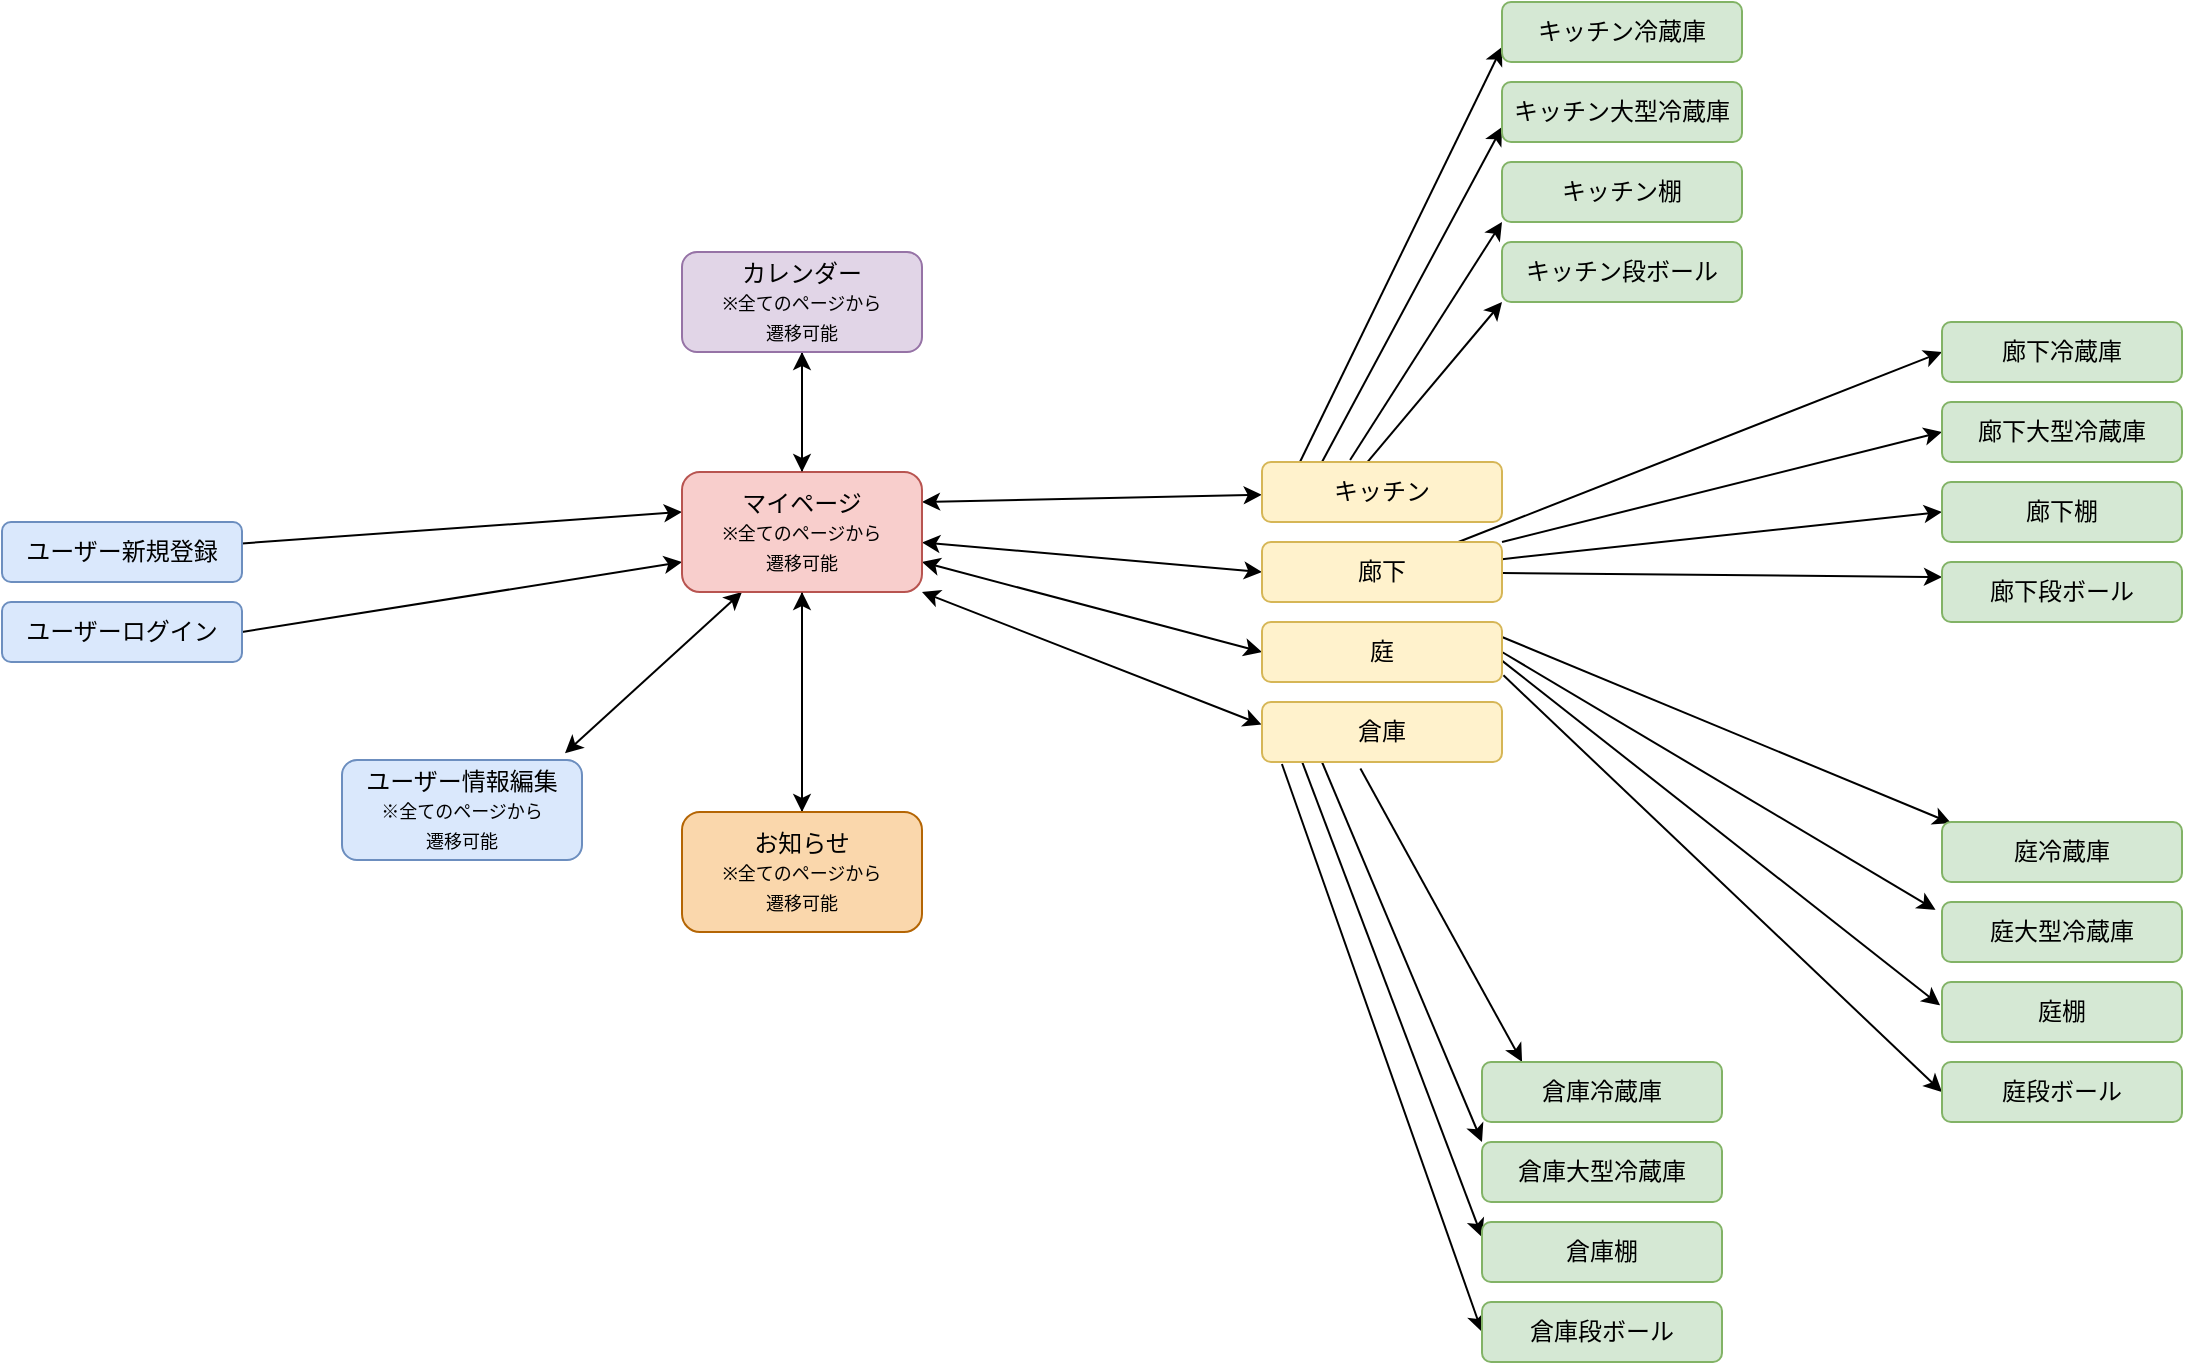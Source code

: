 <mxfile>
    <diagram id="8UmahZsAdo8N1_eNXKnG" name="ページ1">
        <mxGraphModel dx="955" dy="932" grid="1" gridSize="10" guides="1" tooltips="1" connect="1" arrows="1" fold="1" page="1" pageScale="1" pageWidth="1169" pageHeight="827" math="0" shadow="0">
            <root>
                <mxCell id="0"/>
                <mxCell id="1" parent="0"/>
                <mxCell id="44" style="edgeStyle=none;html=1;entryX=0;entryY=0.333;entryDx=0;entryDy=0;entryPerimeter=0;" edge="1" parent="1" source="2" target="4">
                    <mxGeometry relative="1" as="geometry"/>
                </mxCell>
                <mxCell id="2" value="ユーザー新規登録" style="rounded=1;whiteSpace=wrap;html=1;fillColor=#dae8fc;strokeColor=#6c8ebf;" vertex="1" parent="1">
                    <mxGeometry x="20" y="270" width="120" height="30" as="geometry"/>
                </mxCell>
                <mxCell id="43" style="edgeStyle=none;html=1;entryX=0;entryY=0.75;entryDx=0;entryDy=0;exitX=1;exitY=0.5;exitDx=0;exitDy=0;" edge="1" parent="1" source="3" target="4">
                    <mxGeometry relative="1" as="geometry"/>
                </mxCell>
                <mxCell id="3" value="ユーザーログイン" style="rounded=1;whiteSpace=wrap;html=1;fillColor=#dae8fc;strokeColor=#6c8ebf;" vertex="1" parent="1">
                    <mxGeometry x="20" y="310" width="120" height="30" as="geometry"/>
                </mxCell>
                <mxCell id="45" style="edgeStyle=none;html=1;entryX=0.5;entryY=0;entryDx=0;entryDy=0;" edge="1" parent="1" source="4" target="15">
                    <mxGeometry relative="1" as="geometry"/>
                </mxCell>
                <mxCell id="46" style="edgeStyle=none;html=1;entryX=0.5;entryY=1;entryDx=0;entryDy=0;" edge="1" parent="1" source="4" target="16">
                    <mxGeometry relative="1" as="geometry"/>
                </mxCell>
                <mxCell id="47" style="edgeStyle=none;html=1;entryX=-0.001;entryY=0.546;entryDx=0;entryDy=0;entryPerimeter=0;startArrow=classic;startFill=1;exitX=1;exitY=0.25;exitDx=0;exitDy=0;" edge="1" parent="1" source="4" target="5">
                    <mxGeometry relative="1" as="geometry">
                        <mxPoint x="260" y="290" as="sourcePoint"/>
                    </mxGeometry>
                </mxCell>
                <mxCell id="48" style="edgeStyle=none;html=1;entryX=0;entryY=0.5;entryDx=0;entryDy=0;startArrow=classic;startFill=1;" edge="1" parent="1" source="4" target="6">
                    <mxGeometry relative="1" as="geometry"/>
                </mxCell>
                <mxCell id="49" style="edgeStyle=none;html=1;exitX=1;exitY=0.75;exitDx=0;exitDy=0;entryX=0;entryY=0.5;entryDx=0;entryDy=0;startArrow=classic;startFill=1;" edge="1" parent="1" source="4" target="7">
                    <mxGeometry relative="1" as="geometry"/>
                </mxCell>
                <mxCell id="68" style="edgeStyle=none;html=1;exitX=0.25;exitY=1;exitDx=0;exitDy=0;entryX=0.929;entryY=-0.067;entryDx=0;entryDy=0;entryPerimeter=0;startArrow=classic;startFill=1;" edge="1" parent="1" source="4" target="67">
                    <mxGeometry relative="1" as="geometry"/>
                </mxCell>
                <mxCell id="4" value="マイページ&lt;br&gt;&lt;span style=&quot;font-size: 9px;&quot;&gt;※全てのページから&lt;/span&gt;&lt;br style=&quot;border-color: var(--border-color); font-size: 9px;&quot;&gt;&lt;span style=&quot;font-size: 9px;&quot;&gt;遷移可能&lt;/span&gt;" style="rounded=1;whiteSpace=wrap;html=1;fillColor=#f8cecc;strokeColor=#b85450;" vertex="1" parent="1">
                    <mxGeometry x="360" y="245" width="120" height="60" as="geometry"/>
                </mxCell>
                <mxCell id="51" style="edgeStyle=none;html=1;entryX=0;entryY=0.75;entryDx=0;entryDy=0;exitX=0.15;exitY=0.067;exitDx=0;exitDy=0;exitPerimeter=0;" edge="1" parent="1" source="5" target="37">
                    <mxGeometry relative="1" as="geometry"/>
                </mxCell>
                <mxCell id="52" style="edgeStyle=none;html=1;entryX=0;entryY=0.75;entryDx=0;entryDy=0;exitX=0.25;exitY=0;exitDx=0;exitDy=0;" edge="1" parent="1" source="5" target="38">
                    <mxGeometry relative="1" as="geometry"/>
                </mxCell>
                <mxCell id="53" style="edgeStyle=none;html=1;entryX=0;entryY=1;entryDx=0;entryDy=0;exitX=0.367;exitY=-0.033;exitDx=0;exitDy=0;exitPerimeter=0;" edge="1" parent="1" source="5" target="39">
                    <mxGeometry relative="1" as="geometry"/>
                </mxCell>
                <mxCell id="54" style="edgeStyle=none;html=1;entryX=0;entryY=1;entryDx=0;entryDy=0;exitX=0.433;exitY=0.033;exitDx=0;exitDy=0;exitPerimeter=0;" edge="1" parent="1" source="5" target="40">
                    <mxGeometry relative="1" as="geometry"/>
                </mxCell>
                <mxCell id="5" value="キッチン" style="rounded=1;whiteSpace=wrap;html=1;fillColor=#fff2cc;strokeColor=#d6b656;" vertex="1" parent="1">
                    <mxGeometry x="650" y="240" width="120" height="30" as="geometry"/>
                </mxCell>
                <mxCell id="59" style="edgeStyle=none;html=1;entryX=0;entryY=0.5;entryDx=0;entryDy=0;" edge="1" parent="1" source="6" target="10">
                    <mxGeometry relative="1" as="geometry"/>
                </mxCell>
                <mxCell id="60" style="edgeStyle=none;html=1;entryX=0;entryY=0.5;entryDx=0;entryDy=0;" edge="1" parent="1" source="6" target="11">
                    <mxGeometry relative="1" as="geometry"/>
                </mxCell>
                <mxCell id="61" style="edgeStyle=none;html=1;entryX=0;entryY=0.5;entryDx=0;entryDy=0;" edge="1" parent="1" source="6" target="12">
                    <mxGeometry relative="1" as="geometry"/>
                </mxCell>
                <mxCell id="62" style="edgeStyle=none;html=1;entryX=0;entryY=0.25;entryDx=0;entryDy=0;" edge="1" parent="1" source="6" target="13">
                    <mxGeometry relative="1" as="geometry"/>
                </mxCell>
                <mxCell id="6" value="廊下" style="rounded=1;whiteSpace=wrap;html=1;fillColor=#fff2cc;strokeColor=#d6b656;" vertex="1" parent="1">
                    <mxGeometry x="650" y="280" width="120" height="30" as="geometry"/>
                </mxCell>
                <mxCell id="63" style="edgeStyle=none;html=1;entryX=0.038;entryY=0.019;entryDx=0;entryDy=0;entryPerimeter=0;exitX=1;exitY=0.25;exitDx=0;exitDy=0;" edge="1" parent="1" source="7" target="33">
                    <mxGeometry relative="1" as="geometry"/>
                </mxCell>
                <mxCell id="64" style="edgeStyle=none;html=1;entryX=-0.027;entryY=0.13;entryDx=0;entryDy=0;entryPerimeter=0;exitX=1;exitY=0.5;exitDx=0;exitDy=0;" edge="1" parent="1" source="7" target="34">
                    <mxGeometry relative="1" as="geometry"/>
                </mxCell>
                <mxCell id="65" style="edgeStyle=none;html=1;entryX=-0.008;entryY=0.389;entryDx=0;entryDy=0;entryPerimeter=0;exitX=1.001;exitY=0.648;exitDx=0;exitDy=0;exitPerimeter=0;" edge="1" parent="1" source="7" target="35">
                    <mxGeometry relative="1" as="geometry"/>
                </mxCell>
                <mxCell id="66" style="edgeStyle=none;html=1;entryX=0;entryY=0.5;entryDx=0;entryDy=0;exitX=1.006;exitY=0.889;exitDx=0;exitDy=0;exitPerimeter=0;" edge="1" parent="1" source="7" target="36">
                    <mxGeometry relative="1" as="geometry"/>
                </mxCell>
                <mxCell id="7" value="庭" style="rounded=1;whiteSpace=wrap;html=1;fillColor=#fff2cc;strokeColor=#d6b656;" vertex="1" parent="1">
                    <mxGeometry x="650" y="320" width="120" height="30" as="geometry"/>
                </mxCell>
                <mxCell id="55" style="edgeStyle=none;html=1;exitX=0.41;exitY=1.11;exitDx=0;exitDy=0;exitPerimeter=0;entryX=0.167;entryY=0;entryDx=0;entryDy=0;entryPerimeter=0;" edge="1" parent="1" source="8" target="29">
                    <mxGeometry relative="1" as="geometry"/>
                </mxCell>
                <mxCell id="56" style="edgeStyle=none;html=1;entryX=0;entryY=0.5;entryDx=0;entryDy=0;exitX=0.083;exitY=1.033;exitDx=0;exitDy=0;exitPerimeter=0;" edge="1" parent="1" source="8" target="32">
                    <mxGeometry relative="1" as="geometry"/>
                </mxCell>
                <mxCell id="57" style="edgeStyle=none;html=1;entryX=0;entryY=0;entryDx=0;entryDy=0;exitX=0.25;exitY=1;exitDx=0;exitDy=0;" edge="1" parent="1" source="8" target="30">
                    <mxGeometry relative="1" as="geometry"/>
                </mxCell>
                <mxCell id="58" style="edgeStyle=none;html=1;entryX=0;entryY=0.25;entryDx=0;entryDy=0;exitX=0.168;exitY=1.006;exitDx=0;exitDy=0;exitPerimeter=0;" edge="1" parent="1" source="8" target="31">
                    <mxGeometry relative="1" as="geometry"/>
                </mxCell>
                <mxCell id="73" style="edgeStyle=none;html=1;exitX=-0.002;exitY=0.377;exitDx=0;exitDy=0;exitPerimeter=0;entryX=1;entryY=1;entryDx=0;entryDy=0;startArrow=classic;startFill=1;" edge="1" parent="1" source="8" target="4">
                    <mxGeometry relative="1" as="geometry">
                        <mxPoint x="240" y="320" as="targetPoint"/>
                    </mxGeometry>
                </mxCell>
                <mxCell id="8" value="倉庫" style="rounded=1;whiteSpace=wrap;html=1;fillColor=#fff2cc;strokeColor=#d6b656;" vertex="1" parent="1">
                    <mxGeometry x="650" y="360" width="120" height="30" as="geometry"/>
                </mxCell>
                <mxCell id="10" value="廊下冷蔵庫" style="rounded=1;whiteSpace=wrap;html=1;fillColor=#d5e8d4;strokeColor=#82b366;" vertex="1" parent="1">
                    <mxGeometry x="990" y="170" width="120" height="30" as="geometry"/>
                </mxCell>
                <mxCell id="11" value="廊下大型冷蔵庫" style="rounded=1;whiteSpace=wrap;html=1;fillColor=#d5e8d4;strokeColor=#82b366;" vertex="1" parent="1">
                    <mxGeometry x="990" y="210" width="120" height="30" as="geometry"/>
                </mxCell>
                <mxCell id="12" value="廊下棚" style="rounded=1;whiteSpace=wrap;html=1;fillColor=#d5e8d4;strokeColor=#82b366;" vertex="1" parent="1">
                    <mxGeometry x="990" y="250" width="120" height="30" as="geometry"/>
                </mxCell>
                <mxCell id="13" value="廊下段ボール" style="rounded=1;whiteSpace=wrap;html=1;fillColor=#d5e8d4;strokeColor=#82b366;" vertex="1" parent="1">
                    <mxGeometry x="990" y="290" width="120" height="30" as="geometry"/>
                </mxCell>
                <mxCell id="70" style="edgeStyle=none;html=1;" edge="1" parent="1" source="15">
                    <mxGeometry relative="1" as="geometry">
                        <mxPoint x="420" y="305" as="targetPoint"/>
                    </mxGeometry>
                </mxCell>
                <mxCell id="15" value="お知らせ&lt;br&gt;&lt;span style=&quot;font-size: 9px;&quot;&gt;※全てのページから&lt;/span&gt;&lt;br style=&quot;border-color: var(--border-color); font-size: 9px;&quot;&gt;&lt;span style=&quot;font-size: 9px;&quot;&gt;遷移可能&lt;/span&gt;" style="rounded=1;whiteSpace=wrap;html=1;fillColor=#fad7ac;strokeColor=#b46504;" vertex="1" parent="1">
                    <mxGeometry x="360" y="415" width="120" height="60" as="geometry"/>
                </mxCell>
                <mxCell id="72" style="edgeStyle=none;html=1;entryX=0.5;entryY=0;entryDx=0;entryDy=0;" edge="1" parent="1" source="16" target="4">
                    <mxGeometry relative="1" as="geometry"/>
                </mxCell>
                <mxCell id="16" value="カレンダー&lt;br&gt;&lt;span style=&quot;font-size: 9px;&quot;&gt;※全てのページから&lt;/span&gt;&lt;br style=&quot;border-color: var(--border-color); font-size: 9px;&quot;&gt;&lt;span style=&quot;font-size: 9px;&quot;&gt;遷移可能&lt;/span&gt;" style="rounded=1;whiteSpace=wrap;html=1;fillColor=#e1d5e7;strokeColor=#9673a6;" vertex="1" parent="1">
                    <mxGeometry x="360" y="135" width="120" height="50" as="geometry"/>
                </mxCell>
                <mxCell id="29" value="倉庫冷蔵庫" style="rounded=1;whiteSpace=wrap;html=1;fillColor=#d5e8d4;strokeColor=#82b366;" vertex="1" parent="1">
                    <mxGeometry x="760" y="540" width="120" height="30" as="geometry"/>
                </mxCell>
                <mxCell id="30" value="倉庫大型冷蔵庫" style="rounded=1;whiteSpace=wrap;html=1;fillColor=#d5e8d4;strokeColor=#82b366;" vertex="1" parent="1">
                    <mxGeometry x="760" y="580" width="120" height="30" as="geometry"/>
                </mxCell>
                <mxCell id="31" value="倉庫棚" style="rounded=1;whiteSpace=wrap;html=1;fillColor=#d5e8d4;strokeColor=#82b366;" vertex="1" parent="1">
                    <mxGeometry x="760" y="620" width="120" height="30" as="geometry"/>
                </mxCell>
                <mxCell id="32" value="倉庫段ボール" style="rounded=1;whiteSpace=wrap;html=1;fillColor=#d5e8d4;strokeColor=#82b366;" vertex="1" parent="1">
                    <mxGeometry x="760" y="660" width="120" height="30" as="geometry"/>
                </mxCell>
                <mxCell id="33" value="庭冷蔵庫" style="rounded=1;whiteSpace=wrap;html=1;fillColor=#d5e8d4;strokeColor=#82b366;" vertex="1" parent="1">
                    <mxGeometry x="990" y="420" width="120" height="30" as="geometry"/>
                </mxCell>
                <mxCell id="34" value="庭大型冷蔵庫" style="rounded=1;whiteSpace=wrap;html=1;fillColor=#d5e8d4;strokeColor=#82b366;" vertex="1" parent="1">
                    <mxGeometry x="990" y="460" width="120" height="30" as="geometry"/>
                </mxCell>
                <mxCell id="35" value="庭棚" style="rounded=1;whiteSpace=wrap;html=1;fillColor=#d5e8d4;strokeColor=#82b366;" vertex="1" parent="1">
                    <mxGeometry x="990" y="500" width="120" height="30" as="geometry"/>
                </mxCell>
                <mxCell id="36" value="庭段ボール" style="rounded=1;whiteSpace=wrap;html=1;fillColor=#d5e8d4;strokeColor=#82b366;" vertex="1" parent="1">
                    <mxGeometry x="990" y="540" width="120" height="30" as="geometry"/>
                </mxCell>
                <mxCell id="37" value="キッチン冷蔵庫" style="rounded=1;whiteSpace=wrap;html=1;fillColor=#d5e8d4;strokeColor=#82b366;" vertex="1" parent="1">
                    <mxGeometry x="770" y="10" width="120" height="30" as="geometry"/>
                </mxCell>
                <mxCell id="38" value="キッチン大型冷蔵庫" style="rounded=1;whiteSpace=wrap;html=1;fillColor=#d5e8d4;strokeColor=#82b366;" vertex="1" parent="1">
                    <mxGeometry x="770" y="50" width="120" height="30" as="geometry"/>
                </mxCell>
                <mxCell id="39" value="キッチン棚" style="rounded=1;whiteSpace=wrap;html=1;fillColor=#d5e8d4;strokeColor=#82b366;" vertex="1" parent="1">
                    <mxGeometry x="770" y="90" width="120" height="30" as="geometry"/>
                </mxCell>
                <mxCell id="40" value="キッチン段ボール" style="rounded=1;whiteSpace=wrap;html=1;fillColor=#d5e8d4;strokeColor=#82b366;" vertex="1" parent="1">
                    <mxGeometry x="770" y="130" width="120" height="30" as="geometry"/>
                </mxCell>
                <mxCell id="67" value="ユーザー情報編集&lt;br&gt;&lt;font style=&quot;font-size: 9px;&quot;&gt;※全てのページから&lt;br&gt;遷移可能&lt;/font&gt;" style="rounded=1;whiteSpace=wrap;html=1;fillColor=#dae8fc;strokeColor=#6c8ebf;" vertex="1" parent="1">
                    <mxGeometry x="190" y="389" width="120" height="50" as="geometry"/>
                </mxCell>
            </root>
        </mxGraphModel>
    </diagram>
</mxfile>